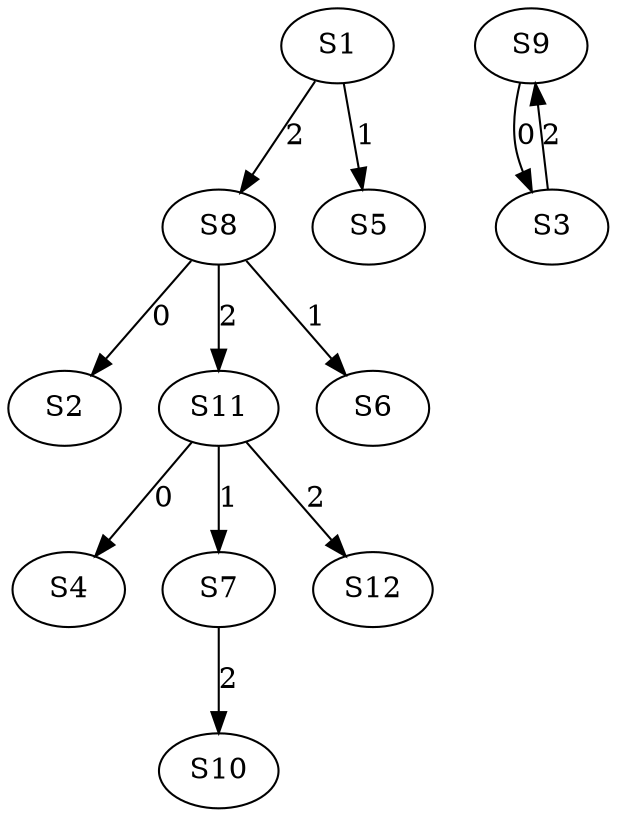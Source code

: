 strict digraph {
	S8 -> S2 [ label = 0 ];
	S9 -> S3 [ label = 0 ];
	S11 -> S4 [ label = 0 ];
	S1 -> S5 [ label = 1 ];
	S8 -> S6 [ label = 1 ];
	S11 -> S7 [ label = 1 ];
	S1 -> S8 [ label = 2 ];
	S3 -> S9 [ label = 2 ];
	S7 -> S10 [ label = 2 ];
	S8 -> S11 [ label = 2 ];
	S11 -> S12 [ label = 2 ];
}